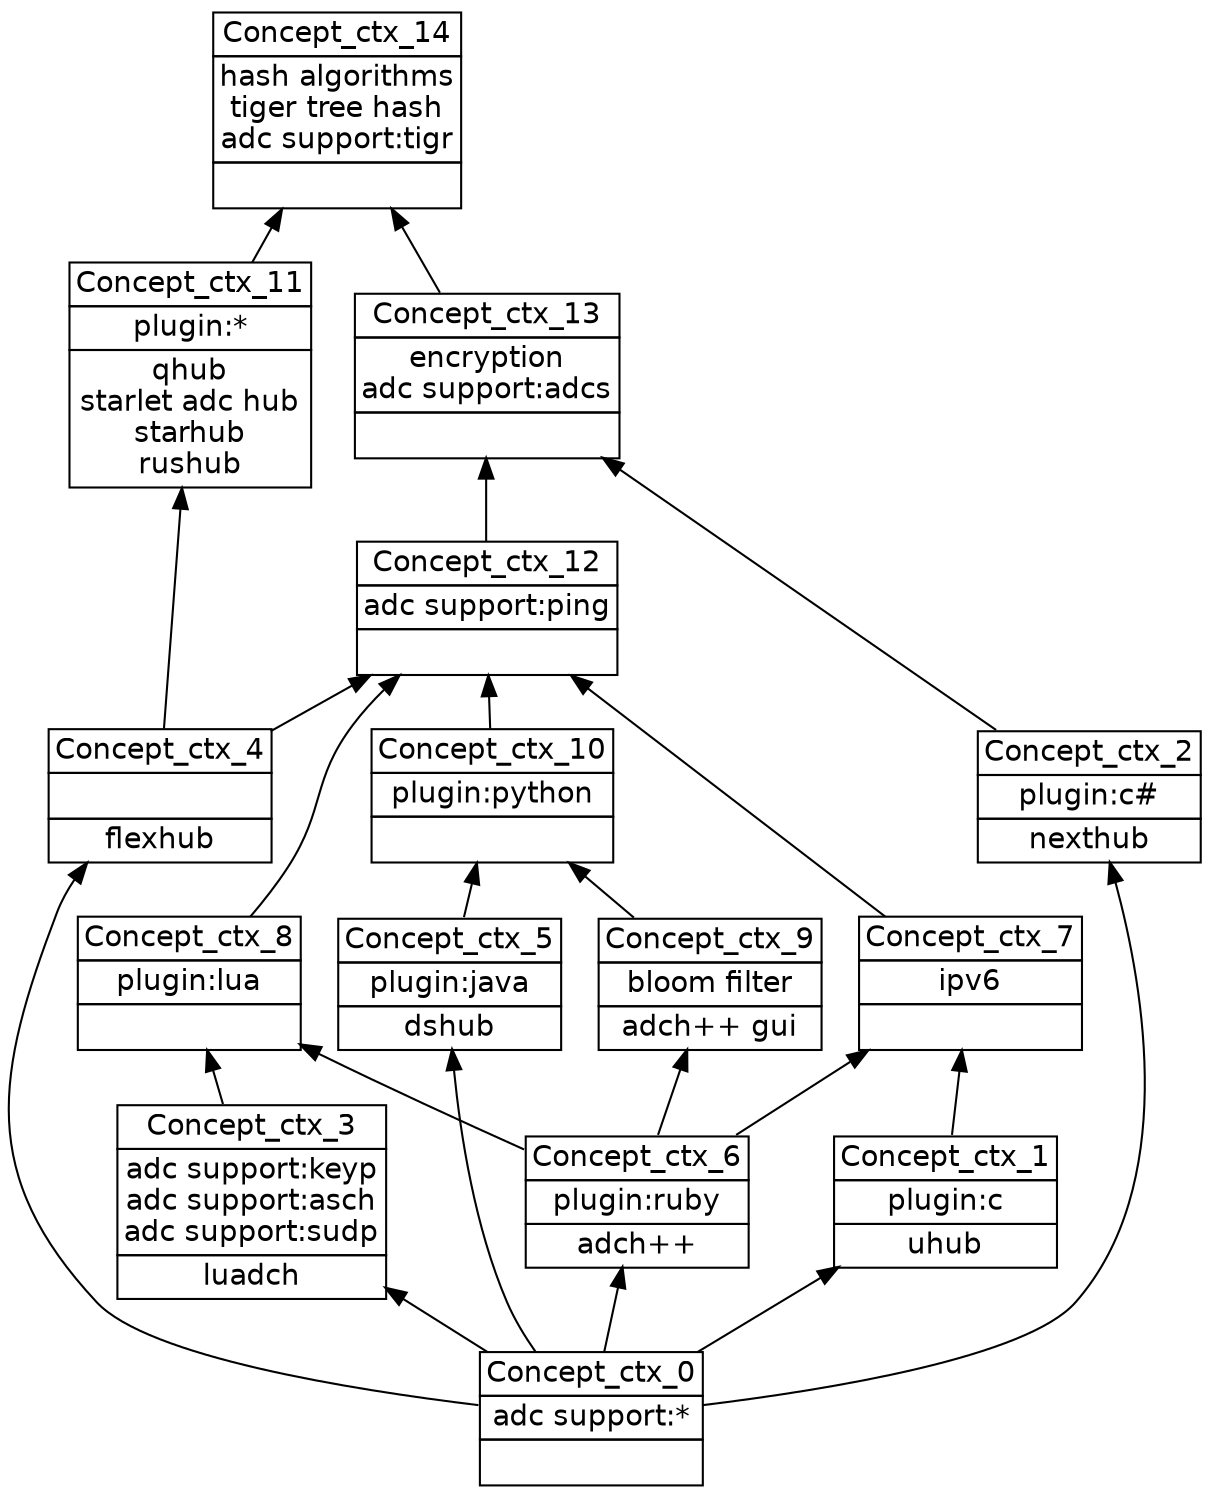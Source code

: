 digraph G { 
	rankdir=BT;
	margin=0;
	node [margin="0.03,0.03",fontname="DejaVu Sans"];
	ranksep=0.3;
	nodesep=0.2;
//graph[label="name:ctx,concept number:15,object number:11,attribute number:19"
10 [shape=none,label=<<table border="0" cellborder="1" cellspacing="0" port="p"><tr><td>Concept_ctx_2</td></tr><tr><td>plugin:c#<br/></td></tr><tr><td>nexthub<br/></td></tr></table>>];
11 [shape=none,label=<<table border="0" cellborder="1" cellspacing="0" port="p"><tr><td>Concept_ctx_1</td></tr><tr><td>plugin:c<br/></td></tr><tr><td>uhub<br/></td></tr></table>>];
13 [shape=none,label=<<table border="0" cellborder="1" cellspacing="0" port="p"><tr><td>Concept_ctx_3</td></tr><tr><td>adc support:keyp<br/>adc support:asch<br/>adc support:sudp<br/></td></tr><tr><td>luadch<br/></td></tr></table>>];
3 [shape=none,label=<<table border="0" cellborder="1" cellspacing="0" port="p"><tr><td>Concept_ctx_6</td></tr><tr><td>plugin:ruby<br/></td></tr><tr><td>adch++<br/></td></tr></table>>];
7 [shape=none,label=<<table border="0" cellborder="1" cellspacing="0" port="p"><tr><td>Concept_ctx_5</td></tr><tr><td>plugin:java<br/></td></tr><tr><td>dshub<br/></td></tr></table>>];
8 [shape=none,label=<<table border="0" cellborder="1" cellspacing="0" port="p"><tr><td>Concept_ctx_4</td></tr><tr><td><br/></td></tr><tr><td>flexhub<br/></td></tr></table>>];
2 [shape=none,label=<<table border="0" cellborder="1" cellspacing="0" port="p"><tr><td>Concept_ctx_7</td></tr><tr><td>ipv6<br/></td></tr><tr><td><br/></td></tr></table>>];
4 [shape=none,label=<<table border="0" cellborder="1" cellspacing="0" port="p"><tr><td>Concept_ctx_9</td></tr><tr><td>bloom filter<br/></td></tr><tr><td>adch++ gui<br/></td></tr></table>>];
5 [shape=none,label=<<table border="0" cellborder="1" cellspacing="0" port="p"><tr><td>Concept_ctx_8</td></tr><tr><td>plugin:lua<br/></td></tr><tr><td><br/></td></tr></table>>];
6 [shape=none,label=<<table border="0" cellborder="1" cellspacing="0" port="p"><tr><td>Concept_ctx_10</td></tr><tr><td>plugin:python<br/></td></tr><tr><td><br/></td></tr></table>>];
9 [shape=none,label=<<table border="0" cellborder="1" cellspacing="0" port="p"><tr><td>Concept_ctx_11</td></tr><tr><td>plugin:*<br/></td></tr><tr><td>qhub<br/>starlet adc hub<br/>starhub<br/>rushub<br/></td></tr></table>>];
12 [shape=none,label=<<table border="0" cellborder="1" cellspacing="0" port="p"><tr><td>Concept_ctx_12</td></tr><tr><td>adc support:ping<br/></td></tr><tr><td><br/></td></tr></table>>];
1 [shape=none,label=<<table border="0" cellborder="1" cellspacing="0" port="p"><tr><td>Concept_ctx_13</td></tr><tr><td>encryption<br/>adc support:adcs<br/></td></tr><tr><td><br/></td></tr></table>>];
0 [shape=none,label=<<table border="0" cellborder="1" cellspacing="0" port="p"><tr><td>Concept_ctx_14</td></tr><tr><td>hash algorithms<br/>tiger tree hash<br/>adc support:tigr<br/></td></tr><tr><td><br/></td></tr></table>>];
14 [shape=none,label=<<table border="0" cellborder="1" cellspacing="0" port="p"><tr><td>Concept_ctx_0</td></tr><tr><td>adc support:*<br/></td></tr><tr><td><br/></td></tr></table>>];
	14:p -> 10:p
	14:p -> 11:p
	14:p -> 13:p
	14:p -> 3:p
	14:p -> 7:p
	14:p -> 8:p
	3:p -> 2:p
	11:p -> 2:p
	3:p -> 4:p
	3:p -> 5:p
	13:p -> 5:p
	4:p -> 6:p
	7:p -> 6:p
	8:p -> 9:p
	2:p -> 12:p
	5:p -> 12:p
	8:p -> 12:p
	6:p -> 12:p
	10:p -> 1:p
	12:p -> 1:p
	1:p -> 0:p
	9:p -> 0:p
}